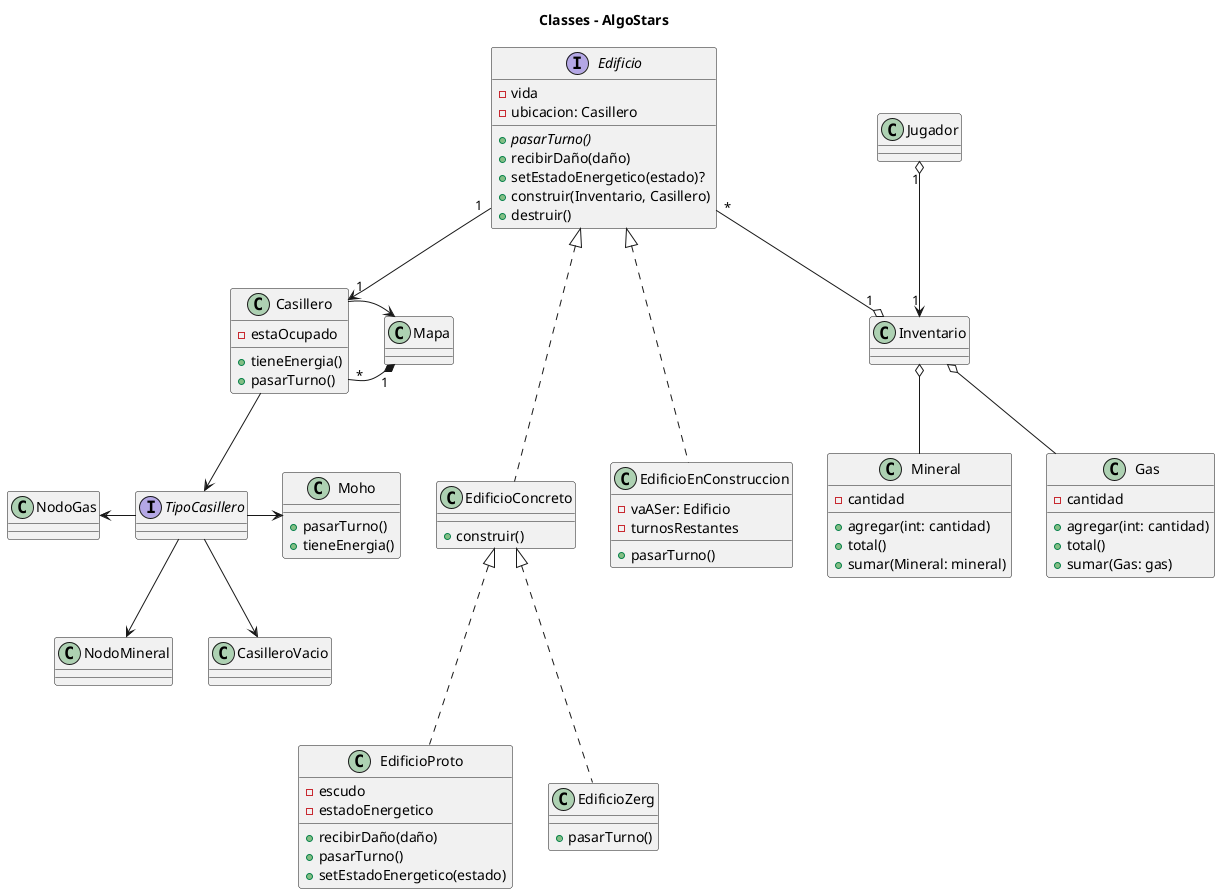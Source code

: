 @startuml
title Classes - AlgoStars

class Jugador {
}

interface Edificio {
    -vida
    -ubicacion: Casillero
    {abstract}+ pasarTurno()
    + recibirDaño(daño)
    + setEstadoEnergetico(estado)?
    + construir(Inventario, Casillero)
    + destruir()
}

class EdificioConcreto{
+construir()
}

class EdificioEnConstruccion {
    - vaASer: Edificio
    - turnosRestantes
    + pasarTurno()
}

class EdificioProto {
    - escudo
    - estadoEnergetico
    + recibirDaño(daño)
    + pasarTurno()
    '+ estaActivo()'
    + setEstadoEnergetico(estado)
}

class EdificioZerg {
    + pasarTurno()
}

class Casillero {
    + tieneEnergia()
    + pasarTurno()
    - estaOcupado
}

class Mineral {
 - cantidad
 + agregar(int: cantidad)
 + total()
 + sumar(Mineral: mineral)
}

class Gas {
 - cantidad
 + agregar(int: cantidad)
 + total()
 + sumar(Gas: gas)
}

class Moho {
    + pasarTurno()
    + tieneEnergia()
}

class Inventario {
}

interface TipoCasillero{}



Casillero --> TipoCasillero

NodoGas <- TipoCasillero
TipoCasillero --> NodoMineral
TipoCasillero --> CasilleroVacio
TipoCasillero -> Moho

Inventario o-- Gas
Inventario o-- Mineral

Mapa "1" *- "*" Casillero
Casillero -> Mapa

Edificio "*"--o "1" Inventario
Edificio "1"-->"1" Casillero


Edificio <|... EdificioConcreto
Edificio <|... EdificioEnConstruccion
EdificioConcreto <|... EdificioZerg
EdificioConcreto <|... EdificioProto


Jugador "1" o--> "1" Inventario
@enduml